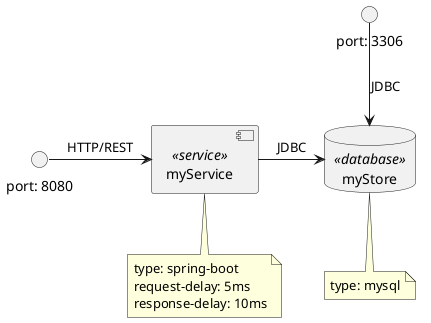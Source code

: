 @startuml

database "myStore" <<database>>
note bottom of "myStore" {
    type: mysql
}

component "myService" <<service>>
note bottom of "myService" {
    type: spring-boot
    request-delay: 5ms
    response-delay: 10ms
}

interface "port: 8080"
interface "port: 3306"

[myService] -> [myStore]: JDBC
[port: 8080] -> [myService]: HTTP/REST
[port: 3306] --> [myStore]: JDBC

@enduml
